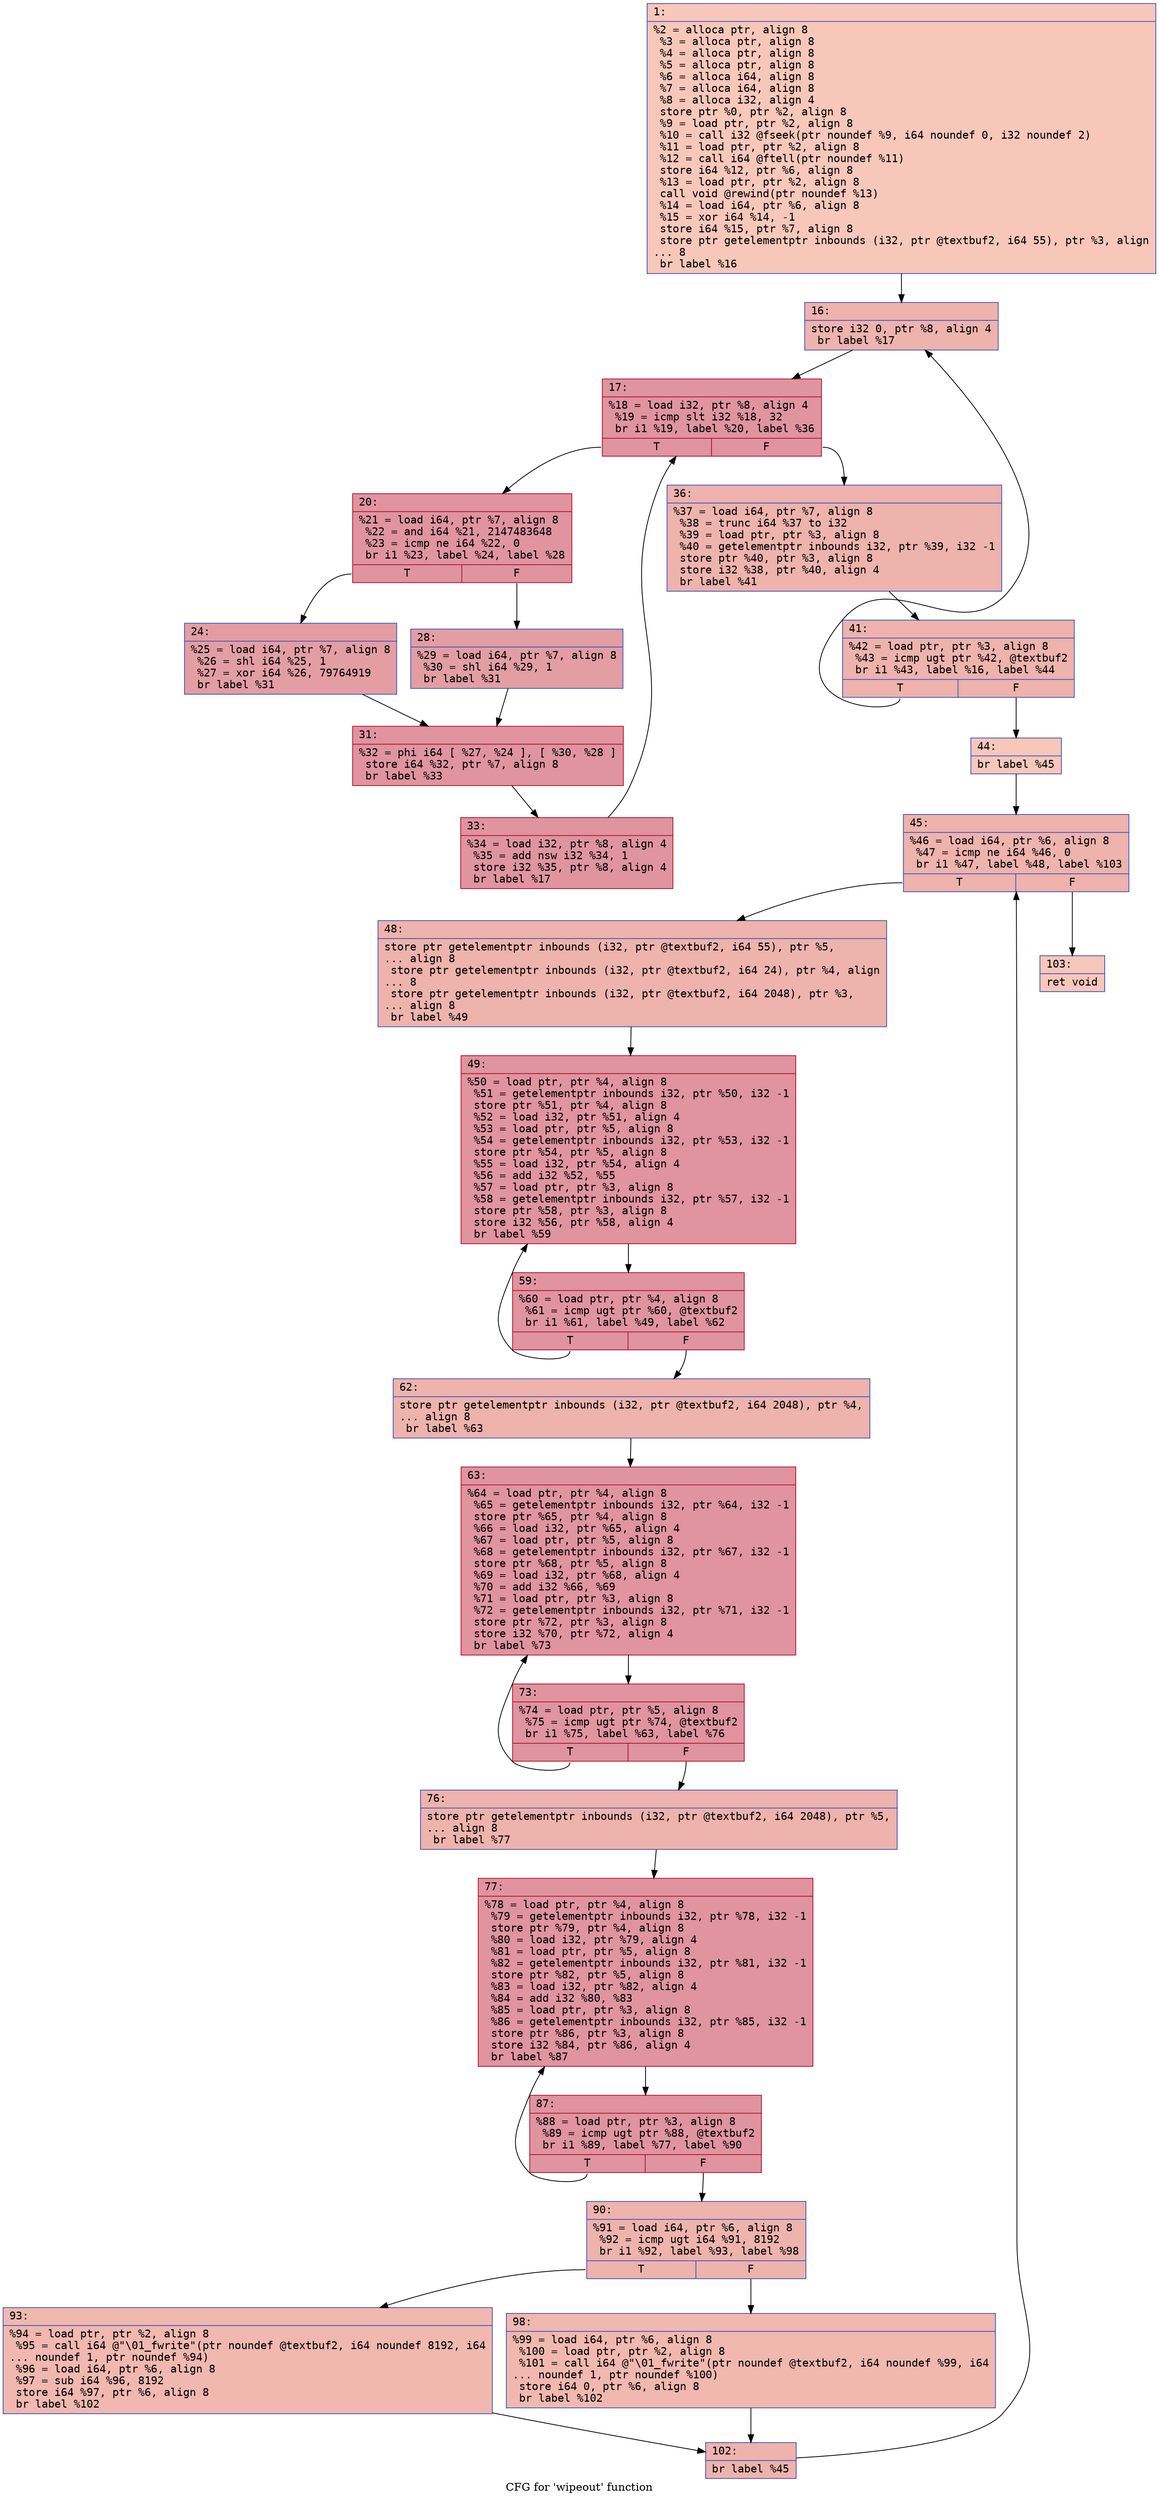 digraph "CFG for 'wipeout' function" {
	label="CFG for 'wipeout' function";

	Node0x600001976710 [shape=record,color="#3d50c3ff", style=filled, fillcolor="#ec7f6370" fontname="Courier",label="{1:\l|  %2 = alloca ptr, align 8\l  %3 = alloca ptr, align 8\l  %4 = alloca ptr, align 8\l  %5 = alloca ptr, align 8\l  %6 = alloca i64, align 8\l  %7 = alloca i64, align 8\l  %8 = alloca i32, align 4\l  store ptr %0, ptr %2, align 8\l  %9 = load ptr, ptr %2, align 8\l  %10 = call i32 @fseek(ptr noundef %9, i64 noundef 0, i32 noundef 2)\l  %11 = load ptr, ptr %2, align 8\l  %12 = call i64 @ftell(ptr noundef %11)\l  store i64 %12, ptr %6, align 8\l  %13 = load ptr, ptr %2, align 8\l  call void @rewind(ptr noundef %13)\l  %14 = load i64, ptr %6, align 8\l  %15 = xor i64 %14, -1\l  store i64 %15, ptr %7, align 8\l  store ptr getelementptr inbounds (i32, ptr @textbuf2, i64 55), ptr %3, align\l... 8\l  br label %16\l}"];
	Node0x600001976710 -> Node0x600001976760[tooltip="1 -> 16\nProbability 100.00%" ];
	Node0x600001976760 [shape=record,color="#3d50c3ff", style=filled, fillcolor="#d6524470" fontname="Courier",label="{16:\l|  store i32 0, ptr %8, align 4\l  br label %17\l}"];
	Node0x600001976760 -> Node0x6000019767b0[tooltip="16 -> 17\nProbability 100.00%" ];
	Node0x6000019767b0 [shape=record,color="#b70d28ff", style=filled, fillcolor="#b70d2870" fontname="Courier",label="{17:\l|  %18 = load i32, ptr %8, align 4\l  %19 = icmp slt i32 %18, 32\l  br i1 %19, label %20, label %36\l|{<s0>T|<s1>F}}"];
	Node0x6000019767b0:s0 -> Node0x600001976800[tooltip="17 -> 20\nProbability 96.88%" ];
	Node0x6000019767b0:s1 -> Node0x600001976990[tooltip="17 -> 36\nProbability 3.12%" ];
	Node0x600001976800 [shape=record,color="#b70d28ff", style=filled, fillcolor="#b70d2870" fontname="Courier",label="{20:\l|  %21 = load i64, ptr %7, align 8\l  %22 = and i64 %21, 2147483648\l  %23 = icmp ne i64 %22, 0\l  br i1 %23, label %24, label %28\l|{<s0>T|<s1>F}}"];
	Node0x600001976800:s0 -> Node0x600001976850[tooltip="20 -> 24\nProbability 50.00%" ];
	Node0x600001976800:s1 -> Node0x6000019768a0[tooltip="20 -> 28\nProbability 50.00%" ];
	Node0x600001976850 [shape=record,color="#3d50c3ff", style=filled, fillcolor="#be242e70" fontname="Courier",label="{24:\l|  %25 = load i64, ptr %7, align 8\l  %26 = shl i64 %25, 1\l  %27 = xor i64 %26, 79764919\l  br label %31\l}"];
	Node0x600001976850 -> Node0x6000019768f0[tooltip="24 -> 31\nProbability 100.00%" ];
	Node0x6000019768a0 [shape=record,color="#3d50c3ff", style=filled, fillcolor="#be242e70" fontname="Courier",label="{28:\l|  %29 = load i64, ptr %7, align 8\l  %30 = shl i64 %29, 1\l  br label %31\l}"];
	Node0x6000019768a0 -> Node0x6000019768f0[tooltip="28 -> 31\nProbability 100.00%" ];
	Node0x6000019768f0 [shape=record,color="#b70d28ff", style=filled, fillcolor="#b70d2870" fontname="Courier",label="{31:\l|  %32 = phi i64 [ %27, %24 ], [ %30, %28 ]\l  store i64 %32, ptr %7, align 8\l  br label %33\l}"];
	Node0x6000019768f0 -> Node0x600001976940[tooltip="31 -> 33\nProbability 100.00%" ];
	Node0x600001976940 [shape=record,color="#b70d28ff", style=filled, fillcolor="#b70d2870" fontname="Courier",label="{33:\l|  %34 = load i32, ptr %8, align 4\l  %35 = add nsw i32 %34, 1\l  store i32 %35, ptr %8, align 4\l  br label %17\l}"];
	Node0x600001976940 -> Node0x6000019767b0[tooltip="33 -> 17\nProbability 100.00%" ];
	Node0x600001976990 [shape=record,color="#3d50c3ff", style=filled, fillcolor="#d6524470" fontname="Courier",label="{36:\l|  %37 = load i64, ptr %7, align 8\l  %38 = trunc i64 %37 to i32\l  %39 = load ptr, ptr %3, align 8\l  %40 = getelementptr inbounds i32, ptr %39, i32 -1\l  store ptr %40, ptr %3, align 8\l  store i32 %38, ptr %40, align 4\l  br label %41\l}"];
	Node0x600001976990 -> Node0x6000019769e0[tooltip="36 -> 41\nProbability 100.00%" ];
	Node0x6000019769e0 [shape=record,color="#3d50c3ff", style=filled, fillcolor="#d6524470" fontname="Courier",label="{41:\l|  %42 = load ptr, ptr %3, align 8\l  %43 = icmp ugt ptr %42, @textbuf2\l  br i1 %43, label %16, label %44\l|{<s0>T|<s1>F}}"];
	Node0x6000019769e0:s0 -> Node0x600001976760[tooltip="41 -> 16\nProbability 96.88%" ];
	Node0x6000019769e0:s1 -> Node0x600001976a30[tooltip="41 -> 44\nProbability 3.12%" ];
	Node0x600001976a30 [shape=record,color="#3d50c3ff", style=filled, fillcolor="#ec7f6370" fontname="Courier",label="{44:\l|  br label %45\l}"];
	Node0x600001976a30 -> Node0x600001976a80[tooltip="44 -> 45\nProbability 100.00%" ];
	Node0x600001976a80 [shape=record,color="#3d50c3ff", style=filled, fillcolor="#d6524470" fontname="Courier",label="{45:\l|  %46 = load i64, ptr %6, align 8\l  %47 = icmp ne i64 %46, 0\l  br i1 %47, label %48, label %103\l|{<s0>T|<s1>F}}"];
	Node0x600001976a80:s0 -> Node0x600001976ad0[tooltip="45 -> 48\nProbability 96.88%" ];
	Node0x600001976a80:s1 -> Node0x600001976ee0[tooltip="45 -> 103\nProbability 3.12%" ];
	Node0x600001976ad0 [shape=record,color="#3d50c3ff", style=filled, fillcolor="#d6524470" fontname="Courier",label="{48:\l|  store ptr getelementptr inbounds (i32, ptr @textbuf2, i64 55), ptr %5,\l... align 8\l  store ptr getelementptr inbounds (i32, ptr @textbuf2, i64 24), ptr %4, align\l... 8\l  store ptr getelementptr inbounds (i32, ptr @textbuf2, i64 2048), ptr %3,\l... align 8\l  br label %49\l}"];
	Node0x600001976ad0 -> Node0x600001976b20[tooltip="48 -> 49\nProbability 100.00%" ];
	Node0x600001976b20 [shape=record,color="#b70d28ff", style=filled, fillcolor="#b70d2870" fontname="Courier",label="{49:\l|  %50 = load ptr, ptr %4, align 8\l  %51 = getelementptr inbounds i32, ptr %50, i32 -1\l  store ptr %51, ptr %4, align 8\l  %52 = load i32, ptr %51, align 4\l  %53 = load ptr, ptr %5, align 8\l  %54 = getelementptr inbounds i32, ptr %53, i32 -1\l  store ptr %54, ptr %5, align 8\l  %55 = load i32, ptr %54, align 4\l  %56 = add i32 %52, %55\l  %57 = load ptr, ptr %3, align 8\l  %58 = getelementptr inbounds i32, ptr %57, i32 -1\l  store ptr %58, ptr %3, align 8\l  store i32 %56, ptr %58, align 4\l  br label %59\l}"];
	Node0x600001976b20 -> Node0x600001976b70[tooltip="49 -> 59\nProbability 100.00%" ];
	Node0x600001976b70 [shape=record,color="#b70d28ff", style=filled, fillcolor="#b70d2870" fontname="Courier",label="{59:\l|  %60 = load ptr, ptr %4, align 8\l  %61 = icmp ugt ptr %60, @textbuf2\l  br i1 %61, label %49, label %62\l|{<s0>T|<s1>F}}"];
	Node0x600001976b70:s0 -> Node0x600001976b20[tooltip="59 -> 49\nProbability 96.88%" ];
	Node0x600001976b70:s1 -> Node0x600001976bc0[tooltip="59 -> 62\nProbability 3.12%" ];
	Node0x600001976bc0 [shape=record,color="#3d50c3ff", style=filled, fillcolor="#d6524470" fontname="Courier",label="{62:\l|  store ptr getelementptr inbounds (i32, ptr @textbuf2, i64 2048), ptr %4,\l... align 8\l  br label %63\l}"];
	Node0x600001976bc0 -> Node0x600001976c10[tooltip="62 -> 63\nProbability 100.00%" ];
	Node0x600001976c10 [shape=record,color="#b70d28ff", style=filled, fillcolor="#b70d2870" fontname="Courier",label="{63:\l|  %64 = load ptr, ptr %4, align 8\l  %65 = getelementptr inbounds i32, ptr %64, i32 -1\l  store ptr %65, ptr %4, align 8\l  %66 = load i32, ptr %65, align 4\l  %67 = load ptr, ptr %5, align 8\l  %68 = getelementptr inbounds i32, ptr %67, i32 -1\l  store ptr %68, ptr %5, align 8\l  %69 = load i32, ptr %68, align 4\l  %70 = add i32 %66, %69\l  %71 = load ptr, ptr %3, align 8\l  %72 = getelementptr inbounds i32, ptr %71, i32 -1\l  store ptr %72, ptr %3, align 8\l  store i32 %70, ptr %72, align 4\l  br label %73\l}"];
	Node0x600001976c10 -> Node0x600001976c60[tooltip="63 -> 73\nProbability 100.00%" ];
	Node0x600001976c60 [shape=record,color="#b70d28ff", style=filled, fillcolor="#b70d2870" fontname="Courier",label="{73:\l|  %74 = load ptr, ptr %5, align 8\l  %75 = icmp ugt ptr %74, @textbuf2\l  br i1 %75, label %63, label %76\l|{<s0>T|<s1>F}}"];
	Node0x600001976c60:s0 -> Node0x600001976c10[tooltip="73 -> 63\nProbability 96.88%" ];
	Node0x600001976c60:s1 -> Node0x600001976cb0[tooltip="73 -> 76\nProbability 3.12%" ];
	Node0x600001976cb0 [shape=record,color="#3d50c3ff", style=filled, fillcolor="#d6524470" fontname="Courier",label="{76:\l|  store ptr getelementptr inbounds (i32, ptr @textbuf2, i64 2048), ptr %5,\l... align 8\l  br label %77\l}"];
	Node0x600001976cb0 -> Node0x600001976d00[tooltip="76 -> 77\nProbability 100.00%" ];
	Node0x600001976d00 [shape=record,color="#b70d28ff", style=filled, fillcolor="#b70d2870" fontname="Courier",label="{77:\l|  %78 = load ptr, ptr %4, align 8\l  %79 = getelementptr inbounds i32, ptr %78, i32 -1\l  store ptr %79, ptr %4, align 8\l  %80 = load i32, ptr %79, align 4\l  %81 = load ptr, ptr %5, align 8\l  %82 = getelementptr inbounds i32, ptr %81, i32 -1\l  store ptr %82, ptr %5, align 8\l  %83 = load i32, ptr %82, align 4\l  %84 = add i32 %80, %83\l  %85 = load ptr, ptr %3, align 8\l  %86 = getelementptr inbounds i32, ptr %85, i32 -1\l  store ptr %86, ptr %3, align 8\l  store i32 %84, ptr %86, align 4\l  br label %87\l}"];
	Node0x600001976d00 -> Node0x600001976d50[tooltip="77 -> 87\nProbability 100.00%" ];
	Node0x600001976d50 [shape=record,color="#b70d28ff", style=filled, fillcolor="#b70d2870" fontname="Courier",label="{87:\l|  %88 = load ptr, ptr %3, align 8\l  %89 = icmp ugt ptr %88, @textbuf2\l  br i1 %89, label %77, label %90\l|{<s0>T|<s1>F}}"];
	Node0x600001976d50:s0 -> Node0x600001976d00[tooltip="87 -> 77\nProbability 96.88%" ];
	Node0x600001976d50:s1 -> Node0x600001976da0[tooltip="87 -> 90\nProbability 3.12%" ];
	Node0x600001976da0 [shape=record,color="#3d50c3ff", style=filled, fillcolor="#d6524470" fontname="Courier",label="{90:\l|  %91 = load i64, ptr %6, align 8\l  %92 = icmp ugt i64 %91, 8192\l  br i1 %92, label %93, label %98\l|{<s0>T|<s1>F}}"];
	Node0x600001976da0:s0 -> Node0x600001976df0[tooltip="90 -> 93\nProbability 50.00%" ];
	Node0x600001976da0:s1 -> Node0x600001976e40[tooltip="90 -> 98\nProbability 50.00%" ];
	Node0x600001976df0 [shape=record,color="#3d50c3ff", style=filled, fillcolor="#dc5d4a70" fontname="Courier",label="{93:\l|  %94 = load ptr, ptr %2, align 8\l  %95 = call i64 @\"\\01_fwrite\"(ptr noundef @textbuf2, i64 noundef 8192, i64\l... noundef 1, ptr noundef %94)\l  %96 = load i64, ptr %6, align 8\l  %97 = sub i64 %96, 8192\l  store i64 %97, ptr %6, align 8\l  br label %102\l}"];
	Node0x600001976df0 -> Node0x600001976e90[tooltip="93 -> 102\nProbability 100.00%" ];
	Node0x600001976e40 [shape=record,color="#3d50c3ff", style=filled, fillcolor="#dc5d4a70" fontname="Courier",label="{98:\l|  %99 = load i64, ptr %6, align 8\l  %100 = load ptr, ptr %2, align 8\l  %101 = call i64 @\"\\01_fwrite\"(ptr noundef @textbuf2, i64 noundef %99, i64\l... noundef 1, ptr noundef %100)\l  store i64 0, ptr %6, align 8\l  br label %102\l}"];
	Node0x600001976e40 -> Node0x600001976e90[tooltip="98 -> 102\nProbability 100.00%" ];
	Node0x600001976e90 [shape=record,color="#3d50c3ff", style=filled, fillcolor="#d6524470" fontname="Courier",label="{102:\l|  br label %45\l}"];
	Node0x600001976e90 -> Node0x600001976a80[tooltip="102 -> 45\nProbability 100.00%" ];
	Node0x600001976ee0 [shape=record,color="#3d50c3ff", style=filled, fillcolor="#ec7f6370" fontname="Courier",label="{103:\l|  ret void\l}"];
}
